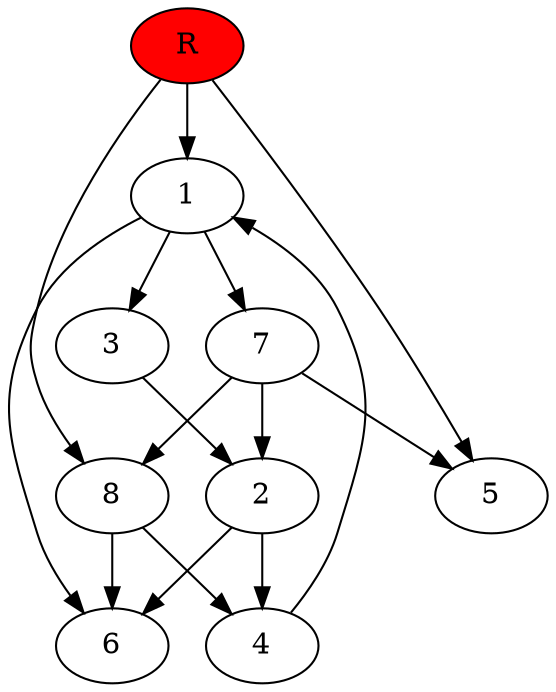 digraph prb56654 {
	1
	2
	3
	4
	5
	6
	7
	8
	R [fillcolor="#ff0000" style=filled]
	1 -> 3
	1 -> 6
	1 -> 7
	2 -> 4
	2 -> 6
	3 -> 2
	4 -> 1
	7 -> 2
	7 -> 5
	7 -> 8
	8 -> 4
	8 -> 6
	R -> 1
	R -> 5
	R -> 8
}
